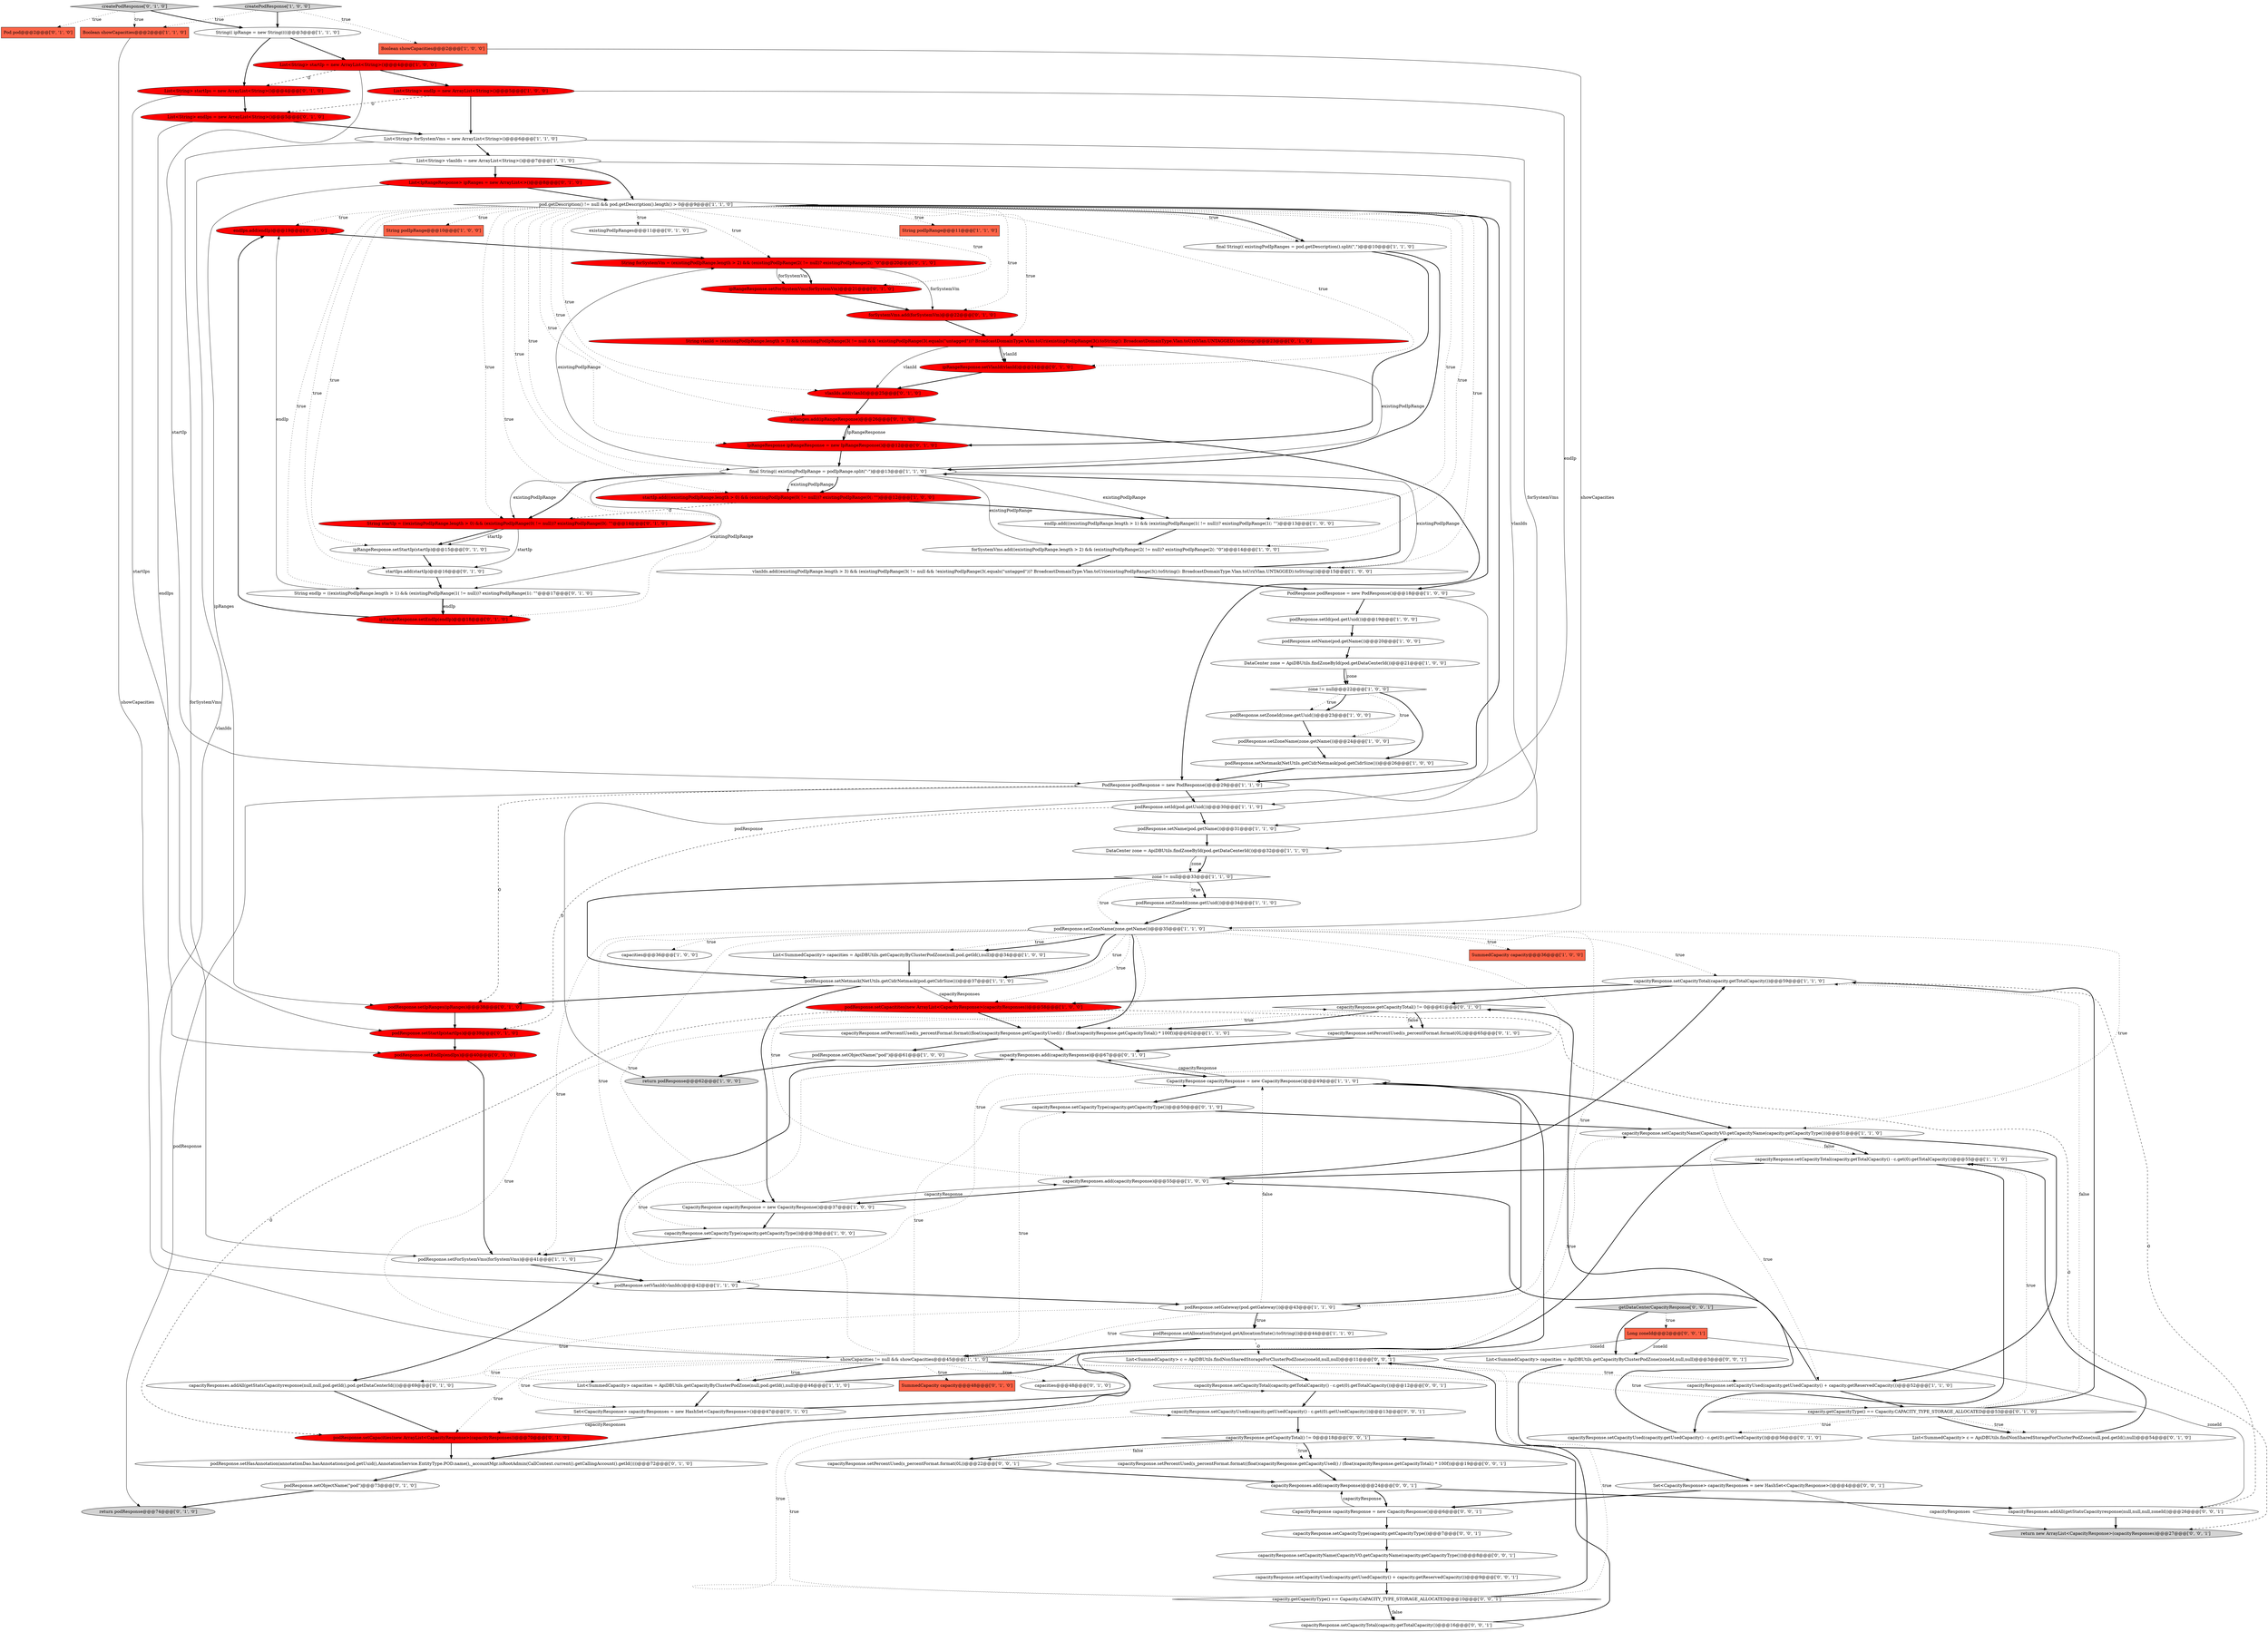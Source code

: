 digraph {
56 [style = filled, label = "endIps.add(endIp)@@@19@@@['0', '1', '0']", fillcolor = red, shape = ellipse image = "AAA1AAABBB2BBB"];
16 [style = filled, label = "podResponse.setZoneName(zone.getName())@@@24@@@['1', '0', '0']", fillcolor = white, shape = ellipse image = "AAA0AAABBB1BBB"];
57 [style = filled, label = "ipRangeResponse.setVlanId(vlanId)@@@24@@@['0', '1', '0']", fillcolor = red, shape = ellipse image = "AAA1AAABBB2BBB"];
58 [style = filled, label = "podResponse.setHasAnnotation(annotationDao.hasAnnotations(pod.getUuid(),AnnotationService.EntityType.POD.name(),_accountMgr.isRootAdmin(CallContext.current().getCallingAccount().getId())))@@@72@@@['0', '1', '0']", fillcolor = white, shape = ellipse image = "AAA0AAABBB2BBB"];
26 [style = filled, label = "capacityResponse.setCapacityTotal(capacity.getTotalCapacity())@@@59@@@['1', '1', '0']", fillcolor = white, shape = ellipse image = "AAA0AAABBB1BBB"];
76 [style = filled, label = "capacityResponses.addAll(getStatsCapacityresponse(null,null,pod.getId(),pod.getDataCenterId()))@@@69@@@['0', '1', '0']", fillcolor = white, shape = ellipse image = "AAA0AAABBB2BBB"];
5 [style = filled, label = "podResponse.setName(pod.getName())@@@31@@@['1', '1', '0']", fillcolor = white, shape = ellipse image = "AAA0AAABBB1BBB"];
69 [style = filled, label = "ipRangeResponse.setEndIp(endIp)@@@18@@@['0', '1', '0']", fillcolor = red, shape = ellipse image = "AAA1AAABBB2BBB"];
3 [style = filled, label = "final String(( existingPodIpRanges = pod.getDescription().split(\",\")@@@10@@@['1', '1', '0']", fillcolor = white, shape = ellipse image = "AAA0AAABBB1BBB"];
68 [style = filled, label = "String endIp = ((existingPodIpRange.length > 1) && (existingPodIpRange(1( != null))? existingPodIpRange(1(: \"\"@@@17@@@['0', '1', '0']", fillcolor = white, shape = ellipse image = "AAA0AAABBB2BBB"];
42 [style = filled, label = "List<SummedCapacity> capacities = ApiDBUtils.getCapacityByClusterPodZone(null,pod.getId(),null)@@@34@@@['1', '0', '0']", fillcolor = white, shape = ellipse image = "AAA0AAABBB1BBB"];
14 [style = filled, label = "podResponse.setZoneName(zone.getName())@@@35@@@['1', '1', '0']", fillcolor = white, shape = ellipse image = "AAA0AAABBB1BBB"];
0 [style = filled, label = "String podIpRange@@@10@@@['1', '0', '0']", fillcolor = tomato, shape = box image = "AAA0AAABBB1BBB"];
72 [style = filled, label = "podResponse.setStartIp(startIps)@@@39@@@['0', '1', '0']", fillcolor = red, shape = ellipse image = "AAA1AAABBB2BBB"];
107 [style = filled, label = "return new ArrayList<CapacityResponse>(capacityResponses)@@@27@@@['0', '0', '1']", fillcolor = lightgray, shape = ellipse image = "AAA0AAABBB3BBB"];
27 [style = filled, label = "List<String> vlanIds = new ArrayList<String>()@@@7@@@['1', '1', '0']", fillcolor = white, shape = ellipse image = "AAA0AAABBB1BBB"];
35 [style = filled, label = "podResponse.setNetmask(NetUtils.getCidrNetmask(pod.getCidrSize()))@@@37@@@['1', '1', '0']", fillcolor = white, shape = ellipse image = "AAA0AAABBB1BBB"];
19 [style = filled, label = "endIp.add(((existingPodIpRange.length > 1) && (existingPodIpRange(1( != null))? existingPodIpRange(1(: \"\")@@@13@@@['1', '0', '0']", fillcolor = white, shape = ellipse image = "AAA0AAABBB1BBB"];
89 [style = filled, label = "podResponse.setCapacities(new ArrayList<CapacityResponse>(capacityResponses))@@@70@@@['0', '1', '0']", fillcolor = red, shape = ellipse image = "AAA1AAABBB2BBB"];
28 [style = filled, label = "startIp.add(((existingPodIpRange.length > 0) && (existingPodIpRange(0( != null))? existingPodIpRange(0(: \"\")@@@12@@@['1', '0', '0']", fillcolor = red, shape = ellipse image = "AAA1AAABBB1BBB"];
17 [style = filled, label = "DataCenter zone = ApiDBUtils.findZoneById(pod.getDataCenterId())@@@21@@@['1', '0', '0']", fillcolor = white, shape = ellipse image = "AAA0AAABBB1BBB"];
78 [style = filled, label = "List<IpRangeResponse> ipRanges = new ArrayList<>()@@@8@@@['0', '1', '0']", fillcolor = red, shape = ellipse image = "AAA1AAABBB2BBB"];
49 [style = filled, label = "capacityResponses.add(capacityResponse)@@@55@@@['1', '0', '0']", fillcolor = white, shape = ellipse image = "AAA0AAABBB1BBB"];
64 [style = filled, label = "List<String> startIps = new ArrayList<String>()@@@4@@@['0', '1', '0']", fillcolor = red, shape = ellipse image = "AAA1AAABBB2BBB"];
48 [style = filled, label = "showCapacities != null && showCapacities@@@45@@@['1', '1', '0']", fillcolor = white, shape = diamond image = "AAA0AAABBB1BBB"];
59 [style = filled, label = "forSystemVms.add(forSystemVm)@@@22@@@['0', '1', '0']", fillcolor = red, shape = ellipse image = "AAA1AAABBB2BBB"];
99 [style = filled, label = "capacityResponse.setCapacityName(CapacityVO.getCapacityName(capacity.getCapacityType()))@@@8@@@['0', '0', '1']", fillcolor = white, shape = ellipse image = "AAA0AAABBB3BBB"];
106 [style = filled, label = "capacity.getCapacityType() == Capacity.CAPACITY_TYPE_STORAGE_ALLOCATED@@@10@@@['0', '0', '1']", fillcolor = white, shape = diamond image = "AAA0AAABBB3BBB"];
83 [style = filled, label = "capacityResponse.setCapacityType(capacity.getCapacityType())@@@50@@@['0', '1', '0']", fillcolor = white, shape = ellipse image = "AAA0AAABBB2BBB"];
37 [style = filled, label = "capacityResponse.setCapacityType(capacity.getCapacityType())@@@38@@@['1', '0', '0']", fillcolor = white, shape = ellipse image = "AAA0AAABBB1BBB"];
43 [style = filled, label = "List<SummedCapacity> capacities = ApiDBUtils.getCapacityByClusterPodZone(null,pod.getId(),null)@@@46@@@['1', '1', '0']", fillcolor = white, shape = ellipse image = "AAA0AAABBB1BBB"];
51 [style = filled, label = "podResponse.setForSystemVms(forSystemVms)@@@41@@@['1', '1', '0']", fillcolor = white, shape = ellipse image = "AAA0AAABBB1BBB"];
104 [style = filled, label = "Set<CapacityResponse> capacityResponses = new HashSet<CapacityResponse>()@@@4@@@['0', '0', '1']", fillcolor = white, shape = ellipse image = "AAA0AAABBB3BBB"];
21 [style = filled, label = "podResponse.setZoneId(zone.getUuid())@@@23@@@['1', '0', '0']", fillcolor = white, shape = ellipse image = "AAA0AAABBB1BBB"];
4 [style = filled, label = "PodResponse podResponse = new PodResponse()@@@18@@@['1', '0', '0']", fillcolor = white, shape = ellipse image = "AAA0AAABBB1BBB"];
2 [style = filled, label = "podResponse.setAllocationState(pod.getAllocationState().toString())@@@44@@@['1', '1', '0']", fillcolor = white, shape = ellipse image = "AAA0AAABBB1BBB"];
66 [style = filled, label = "capacityResponse.setCapacityUsed(capacity.getUsedCapacity() - c.get(0).getUsedCapacity())@@@56@@@['0', '1', '0']", fillcolor = white, shape = ellipse image = "AAA0AAABBB2BBB"];
84 [style = filled, label = "IpRangeResponse ipRangeResponse = new IpRangeResponse()@@@12@@@['0', '1', '0']", fillcolor = red, shape = ellipse image = "AAA1AAABBB2BBB"];
108 [style = filled, label = "capacityResponse.setPercentUsed(s_percentFormat.format(0L))@@@22@@@['0', '0', '1']", fillcolor = white, shape = ellipse image = "AAA0AAABBB3BBB"];
31 [style = filled, label = "CapacityResponse capacityResponse = new CapacityResponse()@@@49@@@['1', '1', '0']", fillcolor = white, shape = ellipse image = "AAA0AAABBB1BBB"];
74 [style = filled, label = "existingPodIpRanges@@@11@@@['0', '1', '0']", fillcolor = white, shape = ellipse image = "AAA0AAABBB2BBB"];
30 [style = filled, label = "capacityResponse.setPercentUsed(s_percentFormat.format((float)capacityResponse.getCapacityUsed() / (float)capacityResponse.getCapacityTotal() * 100f))@@@62@@@['1', '1', '0']", fillcolor = white, shape = ellipse image = "AAA0AAABBB1BBB"];
97 [style = filled, label = "capacityResponse.setCapacityType(capacity.getCapacityType())@@@7@@@['0', '0', '1']", fillcolor = white, shape = ellipse image = "AAA0AAABBB3BBB"];
95 [style = filled, label = "capacityResponse.setCapacityUsed(capacity.getUsedCapacity() - c.get(0).getUsedCapacity())@@@13@@@['0', '0', '1']", fillcolor = white, shape = ellipse image = "AAA0AAABBB3BBB"];
32 [style = filled, label = "podResponse.setName(pod.getName())@@@20@@@['1', '0', '0']", fillcolor = white, shape = ellipse image = "AAA0AAABBB1BBB"];
33 [style = filled, label = "List<String> startIp = new ArrayList<String>()@@@4@@@['1', '0', '0']", fillcolor = red, shape = ellipse image = "AAA1AAABBB1BBB"];
15 [style = filled, label = "SummedCapacity capacity@@@36@@@['1', '0', '0']", fillcolor = tomato, shape = box image = "AAA0AAABBB1BBB"];
71 [style = filled, label = "capacityResponse.getCapacityTotal() != 0@@@61@@@['0', '1', '0']", fillcolor = white, shape = diamond image = "AAA0AAABBB2BBB"];
44 [style = filled, label = "createPodResponse['1', '0', '0']", fillcolor = lightgray, shape = diamond image = "AAA0AAABBB1BBB"];
36 [style = filled, label = "podResponse.setGateway(pod.getGateway())@@@43@@@['1', '1', '0']", fillcolor = white, shape = ellipse image = "AAA0AAABBB1BBB"];
94 [style = filled, label = "capacityResponse.setPercentUsed(s_percentFormat.format((float)capacityResponse.getCapacityUsed() / (float)capacityResponse.getCapacityTotal() * 100f))@@@19@@@['0', '0', '1']", fillcolor = white, shape = ellipse image = "AAA0AAABBB3BBB"];
109 [style = filled, label = "CapacityResponse capacityResponse = new CapacityResponse()@@@6@@@['0', '0', '1']", fillcolor = white, shape = ellipse image = "AAA0AAABBB3BBB"];
25 [style = filled, label = "String(( ipRange = new String((((@@@3@@@['1', '1', '0']", fillcolor = white, shape = ellipse image = "AAA0AAABBB1BBB"];
40 [style = filled, label = "CapacityResponse capacityResponse = new CapacityResponse()@@@37@@@['1', '0', '0']", fillcolor = white, shape = ellipse image = "AAA0AAABBB1BBB"];
67 [style = filled, label = "String startIp = ((existingPodIpRange.length > 0) && (existingPodIpRange(0( != null))? existingPodIpRange(0(: \"\"@@@14@@@['0', '1', '0']", fillcolor = red, shape = ellipse image = "AAA1AAABBB2BBB"];
98 [style = filled, label = "capacityResponse.setCapacityTotal(capacity.getTotalCapacity())@@@16@@@['0', '0', '1']", fillcolor = white, shape = ellipse image = "AAA0AAABBB3BBB"];
45 [style = filled, label = "final String(( existingPodIpRange = podIpRange.split(\"-\")@@@13@@@['1', '1', '0']", fillcolor = white, shape = ellipse image = "AAA0AAABBB1BBB"];
7 [style = filled, label = "capacityResponse.setCapacityTotal(capacity.getTotalCapacity() - c.get(0).getTotalCapacity())@@@55@@@['1', '1', '0']", fillcolor = white, shape = ellipse image = "AAA0AAABBB1BBB"];
80 [style = filled, label = "List<String> endIps = new ArrayList<String>()@@@5@@@['0', '1', '0']", fillcolor = red, shape = ellipse image = "AAA1AAABBB2BBB"];
1 [style = filled, label = "return podResponse@@@62@@@['1', '0', '0']", fillcolor = lightgray, shape = ellipse image = "AAA0AAABBB1BBB"];
18 [style = filled, label = "List<String> forSystemVms = new ArrayList<String>()@@@6@@@['1', '1', '0']", fillcolor = white, shape = ellipse image = "AAA0AAABBB1BBB"];
38 [style = filled, label = "podResponse.setObjectName(\"pod\")@@@61@@@['1', '0', '0']", fillcolor = white, shape = ellipse image = "AAA0AAABBB1BBB"];
46 [style = filled, label = "List<String> endIp = new ArrayList<String>()@@@5@@@['1', '0', '0']", fillcolor = red, shape = ellipse image = "AAA1AAABBB1BBB"];
50 [style = filled, label = "zone != null@@@33@@@['1', '1', '0']", fillcolor = white, shape = diamond image = "AAA0AAABBB1BBB"];
65 [style = filled, label = "vlanIds.add(vlanId)@@@25@@@['0', '1', '0']", fillcolor = red, shape = ellipse image = "AAA1AAABBB2BBB"];
91 [style = filled, label = "capacityResponses.add(capacityResponse)@@@67@@@['0', '1', '0']", fillcolor = white, shape = ellipse image = "AAA0AAABBB2BBB"];
20 [style = filled, label = "Boolean showCapacities@@@2@@@['1', '0', '0']", fillcolor = tomato, shape = box image = "AAA0AAABBB1BBB"];
81 [style = filled, label = "String vlanId = (existingPodIpRange.length > 3) && (existingPodIpRange(3( != null && !existingPodIpRange(3(.equals(\"untagged\"))? BroadcastDomainType.Vlan.toUri(existingPodIpRange(3().toString(): BroadcastDomainType.Vlan.toUri(Vlan.UNTAGGED).toString()@@@23@@@['0', '1', '0']", fillcolor = red, shape = ellipse image = "AAA1AAABBB2BBB"];
11 [style = filled, label = "forSystemVms.add((existingPodIpRange.length > 2) && (existingPodIpRange(2( != null)? existingPodIpRange(2(: \"0\")@@@14@@@['1', '0', '0']", fillcolor = white, shape = ellipse image = "AAA0AAABBB1BBB"];
60 [style = filled, label = "ipRangeResponse.setStartIp(startIp)@@@15@@@['0', '1', '0']", fillcolor = white, shape = ellipse image = "AAA0AAABBB2BBB"];
29 [style = filled, label = "podResponse.setId(pod.getUuid())@@@30@@@['1', '1', '0']", fillcolor = white, shape = ellipse image = "AAA0AAABBB1BBB"];
41 [style = filled, label = "String podIpRange@@@11@@@['1', '1', '0']", fillcolor = tomato, shape = box image = "AAA0AAABBB1BBB"];
53 [style = filled, label = "PodResponse podResponse = new PodResponse()@@@29@@@['1', '1', '0']", fillcolor = white, shape = ellipse image = "AAA0AAABBB1BBB"];
24 [style = filled, label = "podResponse.setVlanId(vlanIds)@@@42@@@['1', '1', '0']", fillcolor = white, shape = ellipse image = "AAA0AAABBB1BBB"];
23 [style = filled, label = "capacities@@@36@@@['1', '0', '0']", fillcolor = white, shape = ellipse image = "AAA0AAABBB1BBB"];
52 [style = filled, label = "podResponse.setCapacitites(new ArrayList<CapacityResponse>(capacityResponses))@@@58@@@['1', '0', '0']", fillcolor = red, shape = ellipse image = "AAA1AAABBB1BBB"];
102 [style = filled, label = "Long zoneId@@@2@@@['0', '0', '1']", fillcolor = tomato, shape = box image = "AAA0AAABBB3BBB"];
73 [style = filled, label = "ipRangeResponse.setForSystemVms(forSystemVm)@@@21@@@['0', '1', '0']", fillcolor = red, shape = ellipse image = "AAA1AAABBB2BBB"];
10 [style = filled, label = "capacityResponse.setCapacityName(CapacityVO.getCapacityName(capacity.getCapacityType()))@@@51@@@['1', '1', '0']", fillcolor = white, shape = ellipse image = "AAA0AAABBB1BBB"];
103 [style = filled, label = "List<SummedCapacity> c = ApiDBUtils.findNonSharedStorageForClusterPodZone(zoneId,null,null)@@@11@@@['0', '0', '1']", fillcolor = white, shape = ellipse image = "AAA0AAABBB3BBB"];
86 [style = filled, label = "podResponse.setIpRanges(ipRanges)@@@38@@@['0', '1', '0']", fillcolor = red, shape = ellipse image = "AAA1AAABBB2BBB"];
87 [style = filled, label = "createPodResponse['0', '1', '0']", fillcolor = lightgray, shape = diamond image = "AAA0AAABBB2BBB"];
85 [style = filled, label = "List<SummedCapacity> c = ApiDBUtils.findNonSharedStorageForClusterPodZone(null,pod.getId(),null)@@@54@@@['0', '1', '0']", fillcolor = white, shape = ellipse image = "AAA0AAABBB2BBB"];
55 [style = filled, label = "startIps.add(startIp)@@@16@@@['0', '1', '0']", fillcolor = white, shape = ellipse image = "AAA0AAABBB2BBB"];
82 [style = filled, label = "SummedCapacity capacity@@@48@@@['0', '1', '0']", fillcolor = tomato, shape = box image = "AAA0AAABBB2BBB"];
90 [style = filled, label = "podResponse.setEndIp(endIps)@@@40@@@['0', '1', '0']", fillcolor = red, shape = ellipse image = "AAA1AAABBB2BBB"];
110 [style = filled, label = "List<SummedCapacity> capacities = ApiDBUtils.getCapacityByClusterPodZone(zoneId,null,null)@@@3@@@['0', '0', '1']", fillcolor = white, shape = ellipse image = "AAA0AAABBB3BBB"];
70 [style = filled, label = "return podResponse@@@74@@@['0', '1', '0']", fillcolor = lightgray, shape = ellipse image = "AAA0AAABBB2BBB"];
8 [style = filled, label = "zone != null@@@22@@@['1', '0', '0']", fillcolor = white, shape = diamond image = "AAA0AAABBB1BBB"];
93 [style = filled, label = "capacityResponses.add(capacityResponse)@@@24@@@['0', '0', '1']", fillcolor = white, shape = ellipse image = "AAA0AAABBB3BBB"];
100 [style = filled, label = "capacityResponses.addAll(getStatsCapacityresponse(null,null,null,zoneId))@@@26@@@['0', '0', '1']", fillcolor = white, shape = ellipse image = "AAA0AAABBB3BBB"];
101 [style = filled, label = "getDataCenterCapacityResponse['0', '0', '1']", fillcolor = lightgray, shape = diamond image = "AAA0AAABBB3BBB"];
39 [style = filled, label = "podResponse.setNetmask(NetUtils.getCidrNetmask(pod.getCidrSize()))@@@26@@@['1', '0', '0']", fillcolor = white, shape = ellipse image = "AAA0AAABBB1BBB"];
77 [style = filled, label = "podResponse.setObjectName(\"pod\")@@@73@@@['0', '1', '0']", fillcolor = white, shape = ellipse image = "AAA0AAABBB2BBB"];
75 [style = filled, label = "Pod pod@@@2@@@['0', '1', '0']", fillcolor = tomato, shape = box image = "AAA0AAABBB2BBB"];
88 [style = filled, label = "capacityResponse.setPercentUsed(s_percentFormat.format(0L))@@@65@@@['0', '1', '0']", fillcolor = white, shape = ellipse image = "AAA0AAABBB2BBB"];
12 [style = filled, label = "podResponse.setId(pod.getUuid())@@@19@@@['1', '0', '0']", fillcolor = white, shape = ellipse image = "AAA0AAABBB1BBB"];
13 [style = filled, label = "pod.getDescription() != null && pod.getDescription().length() > 0@@@9@@@['1', '1', '0']", fillcolor = white, shape = diamond image = "AAA0AAABBB1BBB"];
34 [style = filled, label = "vlanIds.add((existingPodIpRange.length > 3) && (existingPodIpRange(3( != null && !existingPodIpRange(3(.equals(\"untagged\"))? BroadcastDomainType.Vlan.toUri(existingPodIpRange(3().toString(): BroadcastDomainType.Vlan.toUri(Vlan.UNTAGGED).toString())@@@15@@@['1', '0', '0']", fillcolor = white, shape = ellipse image = "AAA0AAABBB1BBB"];
6 [style = filled, label = "capacityResponse.setCapacityUsed(capacity.getUsedCapacity() + capacity.getReservedCapacity())@@@52@@@['1', '1', '0']", fillcolor = white, shape = ellipse image = "AAA0AAABBB1BBB"];
22 [style = filled, label = "podResponse.setZoneId(zone.getUuid())@@@34@@@['1', '1', '0']", fillcolor = white, shape = ellipse image = "AAA0AAABBB1BBB"];
47 [style = filled, label = "Boolean showCapacities@@@2@@@['1', '1', '0']", fillcolor = tomato, shape = box image = "AAA0AAABBB1BBB"];
54 [style = filled, label = "Set<CapacityResponse> capacityResponses = new HashSet<CapacityResponse>()@@@47@@@['0', '1', '0']", fillcolor = white, shape = ellipse image = "AAA0AAABBB2BBB"];
61 [style = filled, label = "String forSystemVm = (existingPodIpRange.length > 2) && (existingPodIpRange(2( != null)? existingPodIpRange(2(: \"0\"@@@20@@@['0', '1', '0']", fillcolor = red, shape = ellipse image = "AAA1AAABBB2BBB"];
105 [style = filled, label = "capacityResponse.getCapacityTotal() != 0@@@18@@@['0', '0', '1']", fillcolor = white, shape = diamond image = "AAA0AAABBB3BBB"];
62 [style = filled, label = "ipRanges.add(ipRangeResponse)@@@26@@@['0', '1', '0']", fillcolor = red, shape = ellipse image = "AAA1AAABBB2BBB"];
79 [style = filled, label = "capacities@@@48@@@['0', '1', '0']", fillcolor = white, shape = ellipse image = "AAA0AAABBB2BBB"];
96 [style = filled, label = "capacityResponse.setCapacityUsed(capacity.getUsedCapacity() + capacity.getReservedCapacity())@@@9@@@['0', '0', '1']", fillcolor = white, shape = ellipse image = "AAA0AAABBB3BBB"];
9 [style = filled, label = "DataCenter zone = ApiDBUtils.findZoneById(pod.getDataCenterId())@@@32@@@['1', '1', '0']", fillcolor = white, shape = ellipse image = "AAA0AAABBB1BBB"];
63 [style = filled, label = "capacity.getCapacityType() == Capacity.CAPACITY_TYPE_STORAGE_ALLOCATED@@@53@@@['0', '1', '0']", fillcolor = white, shape = diamond image = "AAA0AAABBB2BBB"];
92 [style = filled, label = "capacityResponse.setCapacityTotal(capacity.getTotalCapacity() - c.get(0).getTotalCapacity())@@@12@@@['0', '0', '1']", fillcolor = white, shape = ellipse image = "AAA0AAABBB3BBB"];
27->13 [style = bold, label=""];
9->50 [style = bold, label=""];
10->7 [style = dotted, label="false"];
14->42 [style = dotted, label="true"];
87->75 [style = dotted, label="true"];
55->68 [style = bold, label=""];
71->30 [style = bold, label=""];
29->5 [style = bold, label=""];
64->80 [style = bold, label=""];
13->28 [style = dotted, label="true"];
31->91 [style = solid, label="capacityResponse"];
25->33 [style = bold, label=""];
5->9 [style = bold, label=""];
50->22 [style = bold, label=""];
68->69 [style = bold, label=""];
14->35 [style = bold, label=""];
40->49 [style = solid, label="capacityResponse"];
14->26 [style = dotted, label="true"];
51->24 [style = bold, label=""];
13->41 [style = dotted, label="true"];
13->68 [style = dotted, label="true"];
13->60 [style = dotted, label="true"];
65->62 [style = bold, label=""];
101->110 [style = bold, label=""];
8->16 [style = dotted, label="true"];
45->61 [style = solid, label="existingPodIpRange"];
13->84 [style = dotted, label="true"];
19->11 [style = bold, label=""];
67->60 [style = bold, label=""];
36->48 [style = dotted, label="true"];
48->76 [style = dotted, label="true"];
7->49 [style = bold, label=""];
102->110 [style = solid, label="zoneId"];
35->52 [style = solid, label="capacityResponses"];
14->51 [style = dotted, label="true"];
77->70 [style = bold, label=""];
100->107 [style = bold, label=""];
13->67 [style = dotted, label="true"];
106->103 [style = dotted, label="true"];
63->85 [style = dotted, label="true"];
72->90 [style = bold, label=""];
45->34 [style = solid, label="existingPodIpRange"];
62->53 [style = bold, label=""];
27->78 [style = bold, label=""];
105->94 [style = dotted, label="true"];
18->51 [style = solid, label="forSystemVms"];
48->43 [style = bold, label=""];
33->46 [style = bold, label=""];
36->2 [style = bold, label=""];
44->20 [style = dotted, label="true"];
44->47 [style = dotted, label="true"];
21->16 [style = bold, label=""];
98->105 [style = bold, label=""];
48->43 [style = dotted, label="true"];
104->109 [style = bold, label=""];
87->47 [style = dotted, label="true"];
49->40 [style = bold, label=""];
8->39 [style = bold, label=""];
106->103 [style = bold, label=""];
48->54 [style = dotted, label="true"];
40->37 [style = bold, label=""];
48->82 [style = dotted, label="true"];
31->83 [style = bold, label=""];
53->29 [style = bold, label=""];
90->51 [style = bold, label=""];
30->91 [style = bold, label=""];
54->89 [style = solid, label="capacityResponses"];
13->59 [style = dotted, label="true"];
10->6 [style = dotted, label="true"];
13->81 [style = dotted, label="true"];
14->30 [style = bold, label=""];
13->3 [style = dotted, label="true"];
91->31 [style = bold, label=""];
14->24 [style = dotted, label="true"];
36->31 [style = bold, label=""];
29->72 [style = dashed, label="0"];
52->89 [style = dashed, label="0"];
50->14 [style = dotted, label="true"];
71->30 [style = dotted, label="true"];
45->28 [style = solid, label="existingPodIpRange"];
13->19 [style = dotted, label="true"];
14->52 [style = dotted, label="true"];
36->2 [style = dotted, label="true"];
68->56 [style = solid, label="endIp"];
6->49 [style = bold, label=""];
13->62 [style = dotted, label="true"];
63->26 [style = dotted, label="false"];
86->72 [style = bold, label=""];
36->31 [style = dotted, label="false"];
13->69 [style = dotted, label="true"];
89->58 [style = bold, label=""];
10->7 [style = bold, label=""];
67->60 [style = solid, label="startIp"];
78->13 [style = bold, label=""];
97->99 [style = bold, label=""];
2->103 [style = dashed, label="0"];
60->55 [style = bold, label=""];
9->50 [style = solid, label="zone"];
35->40 [style = bold, label=""];
73->59 [style = bold, label=""];
101->102 [style = dotted, label="true"];
13->55 [style = dotted, label="true"];
63->85 [style = bold, label=""];
63->7 [style = dotted, label="true"];
76->89 [style = bold, label=""];
13->74 [style = dotted, label="true"];
14->37 [style = dotted, label="true"];
13->73 [style = dotted, label="true"];
13->0 [style = dotted, label="true"];
59->81 [style = bold, label=""];
83->10 [style = bold, label=""];
81->57 [style = bold, label=""];
47->48 [style = solid, label="showCapacities"];
66->71 [style = bold, label=""];
28->19 [style = bold, label=""];
108->93 [style = bold, label=""];
43->10 [style = bold, label=""];
16->39 [style = bold, label=""];
48->79 [style = dotted, label="true"];
102->103 [style = solid, label="zoneId"];
57->65 [style = bold, label=""];
28->67 [style = dashed, label="0"];
81->65 [style = solid, label="vlanId"];
22->14 [style = bold, label=""];
25->64 [style = bold, label=""];
32->17 [style = bold, label=""];
80->90 [style = solid, label="endIps"];
48->71 [style = dotted, label="true"];
52->107 [style = dashed, label="0"];
13->34 [style = dotted, label="true"];
78->86 [style = solid, label="ipRanges"];
7->66 [style = bold, label=""];
87->25 [style = bold, label=""];
17->8 [style = bold, label=""];
2->48 [style = bold, label=""];
13->45 [style = dotted, label="true"];
48->58 [style = bold, label=""];
48->83 [style = dotted, label="true"];
8->21 [style = dotted, label="true"];
67->55 [style = solid, label="startIp"];
35->86 [style = bold, label=""];
63->26 [style = bold, label=""];
92->95 [style = bold, label=""];
3->45 [style = bold, label=""];
33->53 [style = solid, label="startIp"];
14->42 [style = bold, label=""];
12->32 [style = bold, label=""];
14->23 [style = dotted, label="true"];
20->14 [style = solid, label="showCapacities"];
48->91 [style = dotted, label="true"];
106->95 [style = dotted, label="true"];
46->18 [style = bold, label=""];
39->53 [style = bold, label=""];
4->1 [style = solid, label="podResponse"];
45->11 [style = solid, label="existingPodIpRange"];
10->6 [style = bold, label=""];
38->1 [style = bold, label=""];
48->10 [style = dotted, label="true"];
95->105 [style = bold, label=""];
80->18 [style = bold, label=""];
14->40 [style = dotted, label="true"];
69->56 [style = bold, label=""];
26->52 [style = bold, label=""];
62->84 [style = bold, label=""];
104->107 [style = solid, label="capacityResponses"];
46->29 [style = solid, label="endIp"];
84->45 [style = bold, label=""];
106->92 [style = dotted, label="true"];
71->88 [style = bold, label=""];
31->10 [style = bold, label=""];
26->71 [style = bold, label=""];
4->12 [style = bold, label=""];
109->97 [style = bold, label=""];
44->25 [style = bold, label=""];
110->104 [style = bold, label=""];
45->68 [style = solid, label="existingPodIpRange"];
13->11 [style = dotted, label="true"];
33->64 [style = dashed, label="0"];
46->80 [style = dashed, label="0"];
50->35 [style = bold, label=""];
6->63 [style = bold, label=""];
63->66 [style = dotted, label="true"];
14->49 [style = dotted, label="true"];
43->54 [style = bold, label=""];
85->7 [style = bold, label=""];
48->89 [style = dotted, label="true"];
105->108 [style = dotted, label="false"];
106->98 [style = bold, label=""];
30->38 [style = bold, label=""];
84->62 [style = solid, label="ipRangeResponse"];
64->72 [style = solid, label="startIps"];
58->77 [style = bold, label=""];
93->109 [style = bold, label=""];
13->53 [style = bold, label=""];
37->51 [style = bold, label=""];
61->73 [style = solid, label="forSystemVm"];
17->8 [style = solid, label="zone"];
93->100 [style = bold, label=""];
34->45 [style = bold, label=""];
91->76 [style = bold, label=""];
94->93 [style = bold, label=""];
109->93 [style = solid, label="capacityResponse"];
99->96 [style = bold, label=""];
48->31 [style = dotted, label="true"];
45->81 [style = solid, label="existingPodIpRange"];
68->69 [style = solid, label="endIp"];
45->67 [style = bold, label=""];
56->61 [style = bold, label=""];
26->100 [style = dashed, label="0"];
45->28 [style = bold, label=""];
53->86 [style = dashed, label="0"];
50->22 [style = dotted, label="true"];
18->5 [style = solid, label="forSystemVms"];
14->10 [style = dotted, label="true"];
14->36 [style = dotted, label="true"];
27->24 [style = solid, label="vlanIds"];
61->59 [style = solid, label="forSystemVm"];
42->35 [style = bold, label=""];
103->92 [style = bold, label=""];
81->57 [style = solid, label="vlanId"];
53->70 [style = solid, label="podResponse"];
96->106 [style = bold, label=""];
102->100 [style = solid, label="zoneId"];
24->36 [style = bold, label=""];
14->15 [style = dotted, label="true"];
13->57 [style = dotted, label="true"];
48->6 [style = dotted, label="true"];
11->34 [style = bold, label=""];
36->43 [style = dotted, label="true"];
13->3 [style = bold, label=""];
54->31 [style = bold, label=""];
18->27 [style = bold, label=""];
105->108 [style = bold, label=""];
105->94 [style = bold, label=""];
13->65 [style = dotted, label="true"];
88->91 [style = bold, label=""];
27->9 [style = solid, label="vlanIds"];
61->73 [style = bold, label=""];
8->21 [style = bold, label=""];
34->4 [style = bold, label=""];
45->67 [style = solid, label="existingPodIpRange"];
13->56 [style = dotted, label="true"];
71->88 [style = dotted, label="false"];
14->35 [style = dotted, label="true"];
49->26 [style = bold, label=""];
48->63 [style = dotted, label="true"];
3->84 [style = bold, label=""];
13->61 [style = dotted, label="true"];
106->98 [style = dotted, label="false"];
52->30 [style = bold, label=""];
45->19 [style = solid, label="existingPodIpRange"];
13->4 [style = bold, label=""];
}
